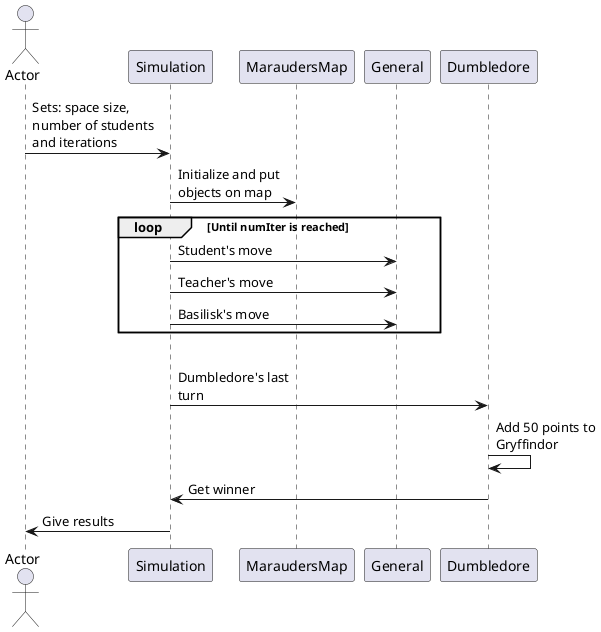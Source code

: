 @startuml
'https://plantuml.com/sequence-diagram
skinparam maxMessageSize 125

actor Actor

Actor -> Simulation: Sets: space size, number of students and iterations
Simulation -> MaraudersMap: Initialize and put objects on map

    loop Until numIter is reached
       Simulation -> General: Student's move
       Simulation -> General: Teacher's move
       Simulation -> General: Basilisk's move
    end
    ||||
    Simulation -> Dumbledore: Dumbledore's last turn
    Dumbledore -> Dumbledore: Add 50 points to Gryffindor
    Dumbledore -> Simulation: Get winner

Simulation -> Actor: Give results
@enduml